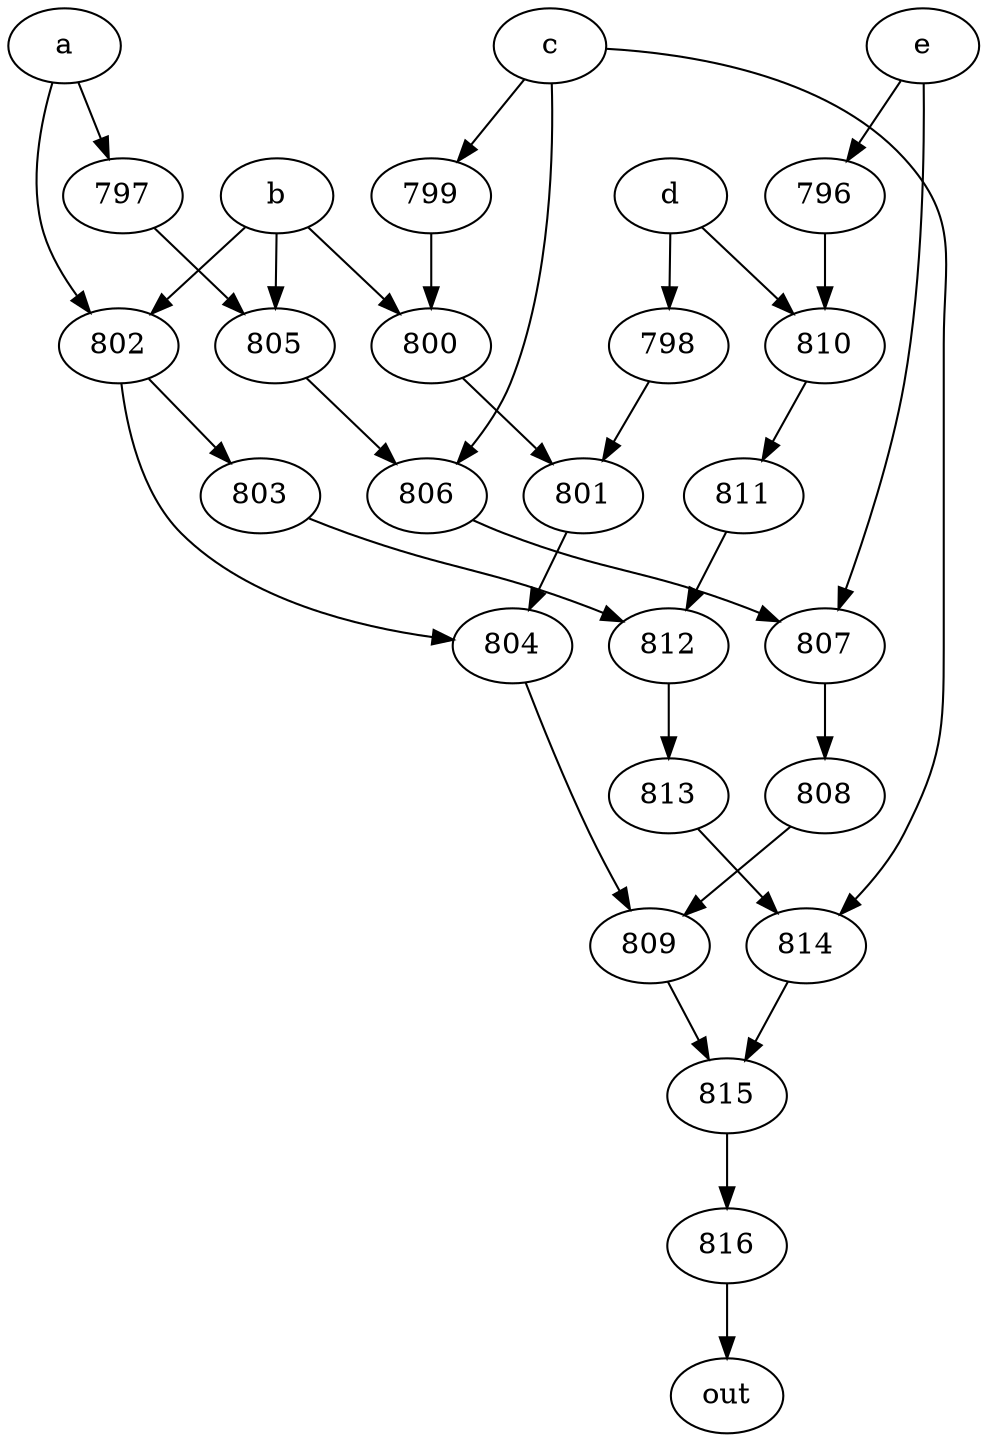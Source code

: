 strict digraph "" {
	816 -> out;
	a -> 797;
	a -> 802;
	797 -> 805;
	802 -> 803;
	802 -> 804;
	805 -> 806;
	803 -> 812;
	804 -> 809;
	b -> 802;
	b -> 805;
	b -> 800;
	800 -> 801;
	801 -> 804;
	806 -> 807;
	c -> 806;
	c -> 799;
	c -> 814;
	799 -> 800;
	814 -> 815;
	807 -> 808;
	815 -> 816;
	d -> 798;
	d -> 810;
	798 -> 801;
	810 -> 811;
	811 -> 812;
	e -> 807;
	e -> 796;
	796 -> 810;
	808 -> 809;
	809 -> 815;
	812 -> 813;
	813 -> 814;
}

